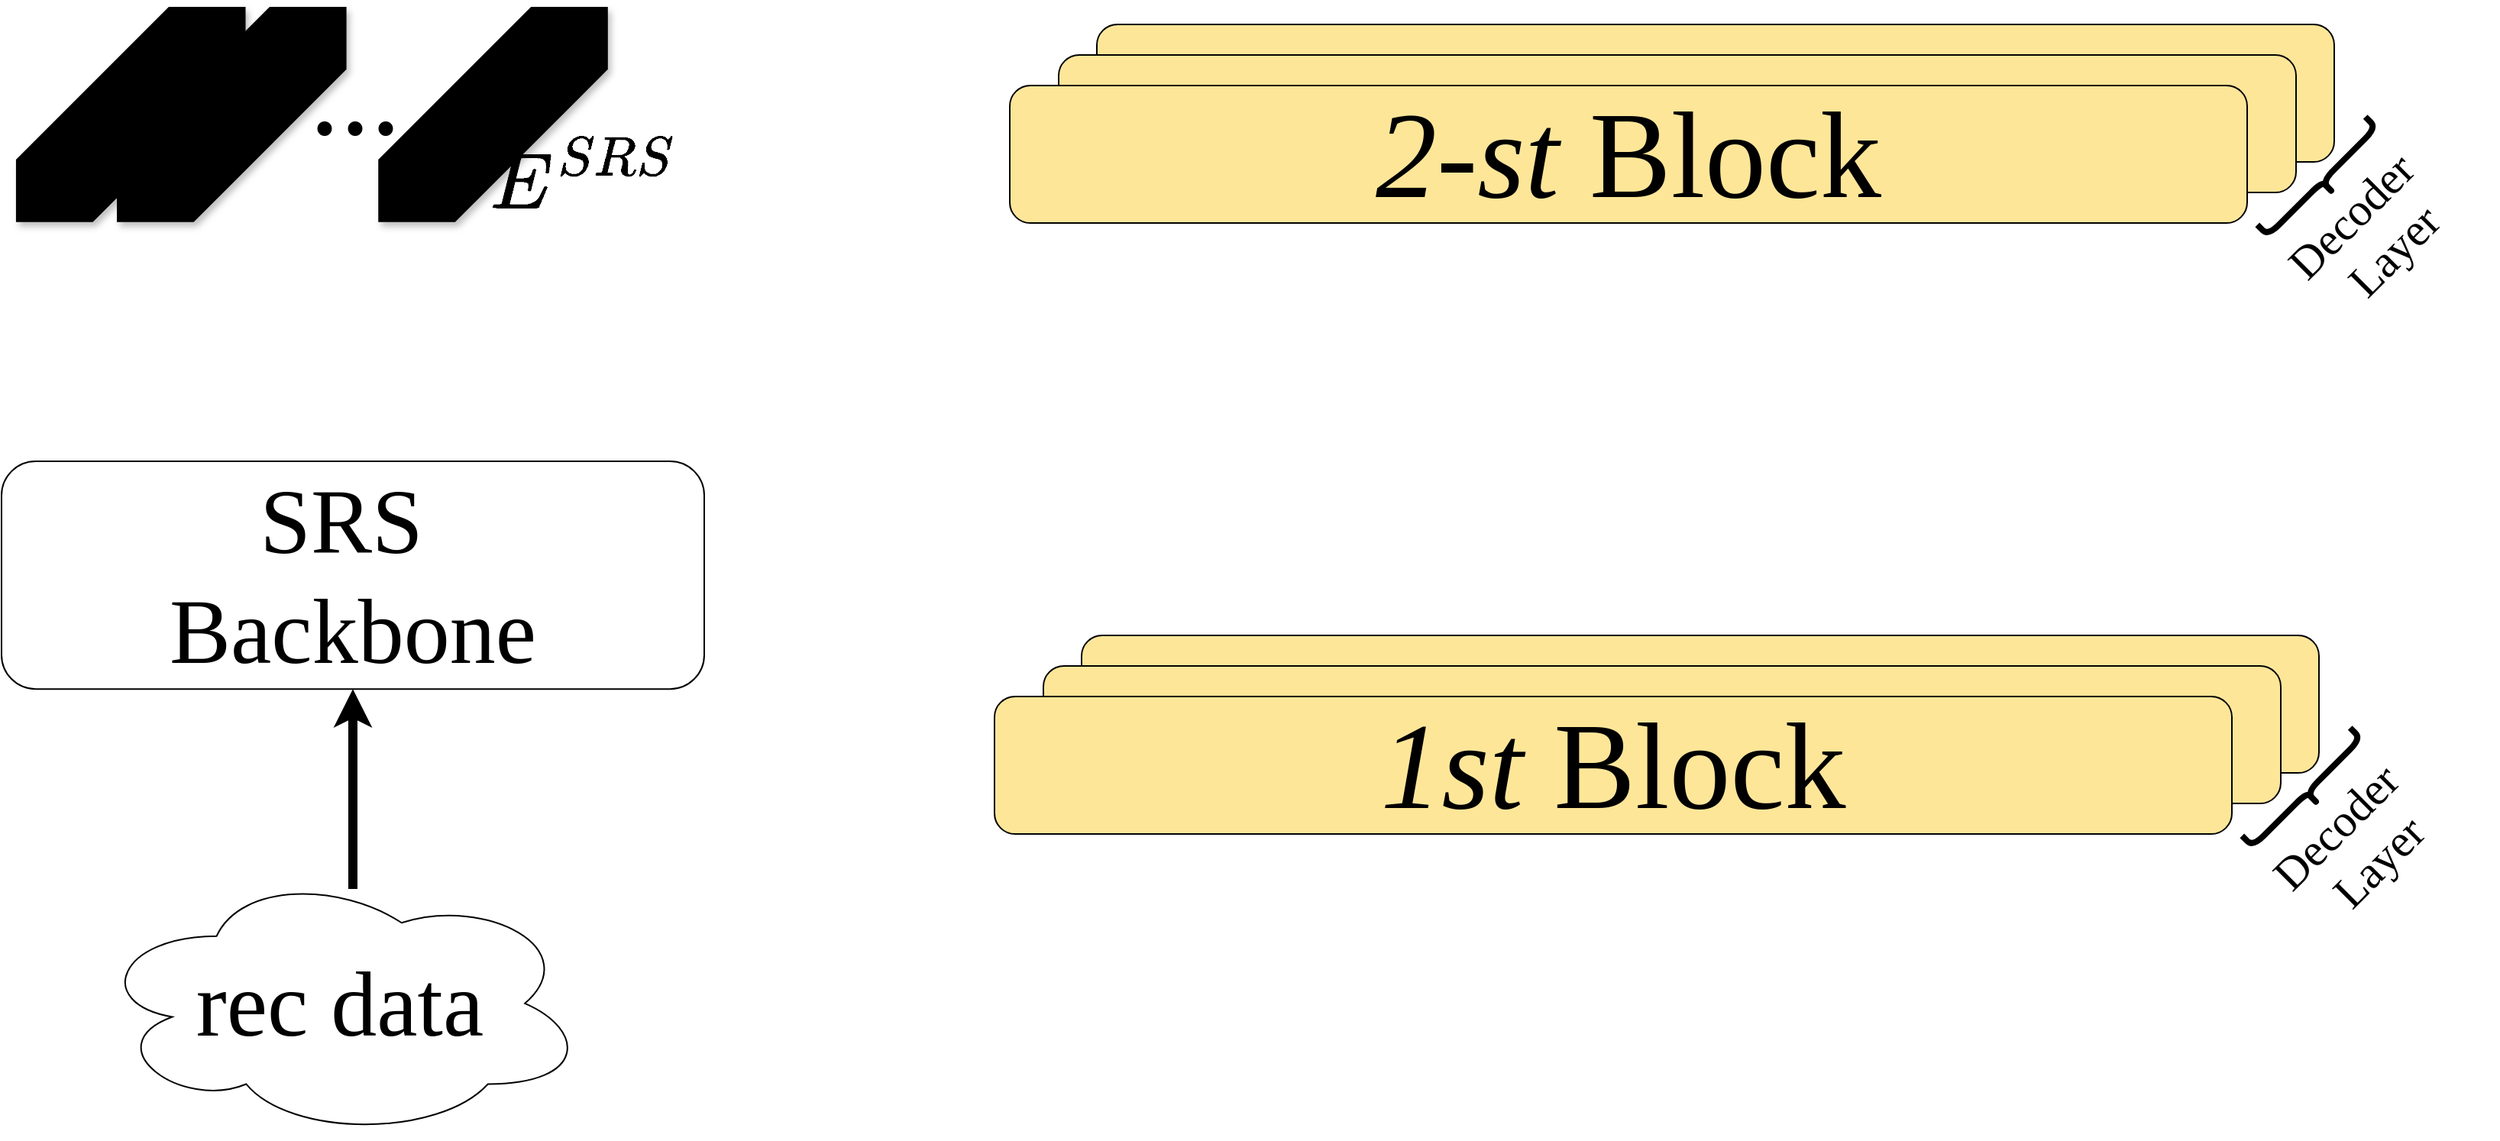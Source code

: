 <mxfile version="28.1.0">
  <diagram name="第 1 页" id="T9pxBE5IBgKllSfxurPP">
    <mxGraphModel dx="3763" dy="2204" grid="1" gridSize="10" guides="1" tooltips="1" connect="1" arrows="1" fold="1" page="1" pageScale="1" pageWidth="827" pageHeight="1169" math="1" shadow="0">
      <root>
        <mxCell id="0" />
        <mxCell id="1" parent="0" />
        <mxCell id="SlmCnSXpyHfHbI5BVayt-6" value="" style="rounded=1;whiteSpace=wrap;html=1;fontFamily=Times New Roman;fontSize=80;fillColor=light-dark(#fee699, #ededed);" vertex="1" parent="1">
          <mxGeometry x="97" y="534" width="810" height="90" as="geometry" />
        </mxCell>
        <mxCell id="SlmCnSXpyHfHbI5BVayt-5" value="" style="rounded=1;whiteSpace=wrap;html=1;fontFamily=Times New Roman;fontSize=80;fillColor=light-dark(#fee699, #ededed);" vertex="1" parent="1">
          <mxGeometry x="72" y="554" width="810" height="90" as="geometry" />
        </mxCell>
        <mxCell id="SlmCnSXpyHfHbI5BVayt-1" value="&lt;i&gt;2-st&lt;/i&gt; Block" style="rounded=1;whiteSpace=wrap;html=1;fontFamily=Times New Roman;fontSize=80;fillColor=light-dark(#fee699, #ededed);" vertex="1" parent="1">
          <mxGeometry x="40" y="574" width="810" height="90" as="geometry" />
        </mxCell>
        <mxCell id="SlmCnSXpyHfHbI5BVayt-7" value="" style="shape=curlyBracket;whiteSpace=wrap;html=1;rounded=1;flipH=1;labelPosition=right;verticalLabelPosition=middle;align=left;verticalAlign=middle;strokeWidth=4;rotation=45;" vertex="1" parent="1">
          <mxGeometry x="889.07" y="586.93" width="20" height="100" as="geometry" />
        </mxCell>
        <mxCell id="SlmCnSXpyHfHbI5BVayt-8" value="Decoder&amp;nbsp;&lt;br&gt;Layer" style="rounded=1;whiteSpace=wrap;html=1;fontSize=30;fontFamily=Times New Roman;fillColor=none;strokeColor=none;rotation=-45;" vertex="1" parent="1">
          <mxGeometry x="853" y="634" width="160" height="70" as="geometry" />
        </mxCell>
        <mxCell id="SlmCnSXpyHfHbI5BVayt-9" value="" style="rounded=1;whiteSpace=wrap;html=1;fontFamily=Times New Roman;fontSize=80;fillColor=light-dark(#fee699, #ededed);" vertex="1" parent="1">
          <mxGeometry x="87" y="934" width="810" height="90" as="geometry" />
        </mxCell>
        <mxCell id="SlmCnSXpyHfHbI5BVayt-10" value="" style="rounded=1;whiteSpace=wrap;html=1;fontFamily=Times New Roman;fontSize=80;fillColor=light-dark(#fee699, #ededed);" vertex="1" parent="1">
          <mxGeometry x="62" y="954" width="810" height="90" as="geometry" />
        </mxCell>
        <mxCell id="SlmCnSXpyHfHbI5BVayt-11" value="&lt;i&gt;1st&lt;/i&gt;&amp;nbsp;Block" style="rounded=1;whiteSpace=wrap;html=1;fontFamily=Times New Roman;fontSize=80;fillColor=light-dark(#fee699, #ededed);" vertex="1" parent="1">
          <mxGeometry x="30" y="974" width="810" height="90" as="geometry" />
        </mxCell>
        <mxCell id="SlmCnSXpyHfHbI5BVayt-12" value="" style="shape=curlyBracket;whiteSpace=wrap;html=1;rounded=1;flipH=1;labelPosition=right;verticalLabelPosition=middle;align=left;verticalAlign=middle;strokeWidth=4;rotation=45;" vertex="1" parent="1">
          <mxGeometry x="879.07" y="986.93" width="20" height="100" as="geometry" />
        </mxCell>
        <mxCell id="SlmCnSXpyHfHbI5BVayt-13" value="Decoder&amp;nbsp;&lt;br&gt;Layer" style="rounded=1;whiteSpace=wrap;html=1;fontSize=30;fontFamily=Times New Roman;fillColor=none;strokeColor=none;rotation=-45;" vertex="1" parent="1">
          <mxGeometry x="843" y="1034" width="160" height="70" as="geometry" />
        </mxCell>
        <mxCell id="SlmCnSXpyHfHbI5BVayt-14" value="rec data" style="ellipse;shape=cloud;whiteSpace=wrap;html=1;fontSize=60;fontFamily=Times New Roman;" vertex="1" parent="1">
          <mxGeometry x="-560" y="1086.93" width="323" height="176" as="geometry" />
        </mxCell>
        <mxCell id="SlmCnSXpyHfHbI5BVayt-15" value="SRS&amp;nbsp;&lt;div&gt;Backbone&lt;/div&gt;" style="rounded=1;whiteSpace=wrap;html=1;fontSize=60;fontFamily=Times New Roman;" vertex="1" parent="1">
          <mxGeometry x="-620" y="820" width="460" height="149.07" as="geometry" />
        </mxCell>
        <mxCell id="SlmCnSXpyHfHbI5BVayt-17" value="" style="endArrow=classic;html=1;rounded=0;entryX=0.5;entryY=1;entryDx=0;entryDy=0;strokeWidth=6;" edge="1" parent="1" target="SlmCnSXpyHfHbI5BVayt-15">
          <mxGeometry width="50" height="50" relative="1" as="geometry">
            <mxPoint x="-390" y="1100" as="sourcePoint" />
            <mxPoint x="-40" y="1460" as="targetPoint" />
          </mxGeometry>
        </mxCell>
        <mxCell id="SlmCnSXpyHfHbI5BVayt-19" value="" style="shape=cube;whiteSpace=wrap;html=1;boundedLbl=1;backgroundOutline=1;darkOpacity=0.05;darkOpacity2=0.1;fillColor=light-dark(#FFE6D3,#EDEDED);size=100;flipH=1;shadow=1;strokeColor=none;gradientColor=light-dark(#7EA6E0,#EDEDED);gradientDirection=east;" vertex="1" parent="1">
          <mxGeometry x="-610.53" y="522.53" width="150.28" height="140.88" as="geometry" />
        </mxCell>
        <mxCell id="SlmCnSXpyHfHbI5BVayt-20" value="" style="shape=cube;whiteSpace=wrap;html=1;boundedLbl=1;backgroundOutline=1;darkOpacity=0.05;darkOpacity2=0.1;fillColor=light-dark(#FFE6D3,#EDEDED);size=100;flipH=1;shadow=1;strokeColor=none;gradientColor=light-dark(#7EA6E0,#EDEDED);gradientDirection=east;" vertex="1" parent="1">
          <mxGeometry x="-544.5" y="522.53" width="150.28" height="140.88" as="geometry" />
        </mxCell>
        <mxCell id="SlmCnSXpyHfHbI5BVayt-21" value="" style="shape=cube;whiteSpace=wrap;html=1;boundedLbl=1;backgroundOutline=1;darkOpacity=0.05;darkOpacity2=0.1;fillColor=light-dark(#FFE6D3,#EDEDED);size=100;flipH=1;shadow=1;strokeColor=none;gradientColor=light-dark(#7EA6E0,#EDEDED);gradientDirection=east;" vertex="1" parent="1">
          <mxGeometry x="-373.37" y="522.53" width="150.28" height="140.88" as="geometry" />
        </mxCell>
        <mxCell id="SlmCnSXpyHfHbI5BVayt-22" value="&lt;span style=&quot;text-wrap-mode: nowrap;&quot;&gt;&lt;font style=&quot;font-size: 50px;&quot;&gt;$${E}^{SRS}$$&lt;/font&gt;&lt;/span&gt;" style="rounded=0;whiteSpace=wrap;html=1;fontSize=80;fillColor=none;strokeColor=none;fontFamily=Times New Roman;" vertex="1" parent="1">
          <mxGeometry x="-290.53" y="599.46" width="104.06" height="76" as="geometry" />
        </mxCell>
        <mxCell id="SlmCnSXpyHfHbI5BVayt-23" value="..." style="text;html=1;align=center;verticalAlign=middle;resizable=0;points=[];autosize=1;strokeColor=none;fillColor=none;fontSize=80;fontFamily=Times New Roman;" vertex="1" parent="1">
          <mxGeometry x="-429.13" y="522.53" width="80" height="110" as="geometry" />
        </mxCell>
      </root>
    </mxGraphModel>
  </diagram>
</mxfile>
